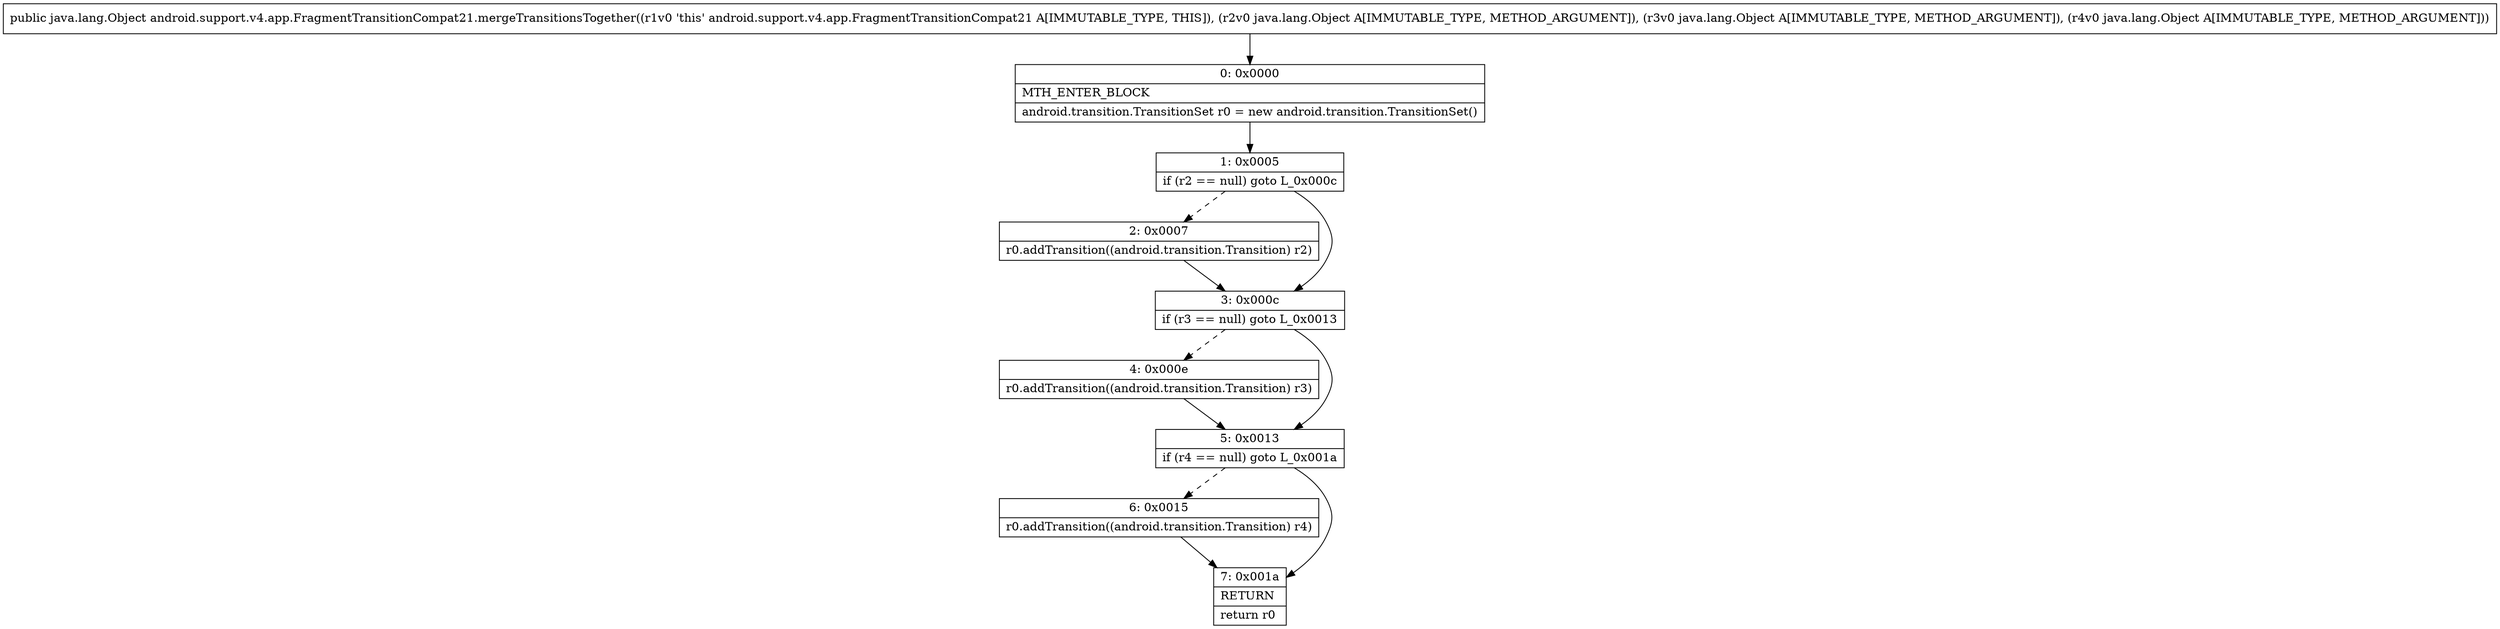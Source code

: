 digraph "CFG forandroid.support.v4.app.FragmentTransitionCompat21.mergeTransitionsTogether(Ljava\/lang\/Object;Ljava\/lang\/Object;Ljava\/lang\/Object;)Ljava\/lang\/Object;" {
Node_0 [shape=record,label="{0\:\ 0x0000|MTH_ENTER_BLOCK\l|android.transition.TransitionSet r0 = new android.transition.TransitionSet()\l}"];
Node_1 [shape=record,label="{1\:\ 0x0005|if (r2 == null) goto L_0x000c\l}"];
Node_2 [shape=record,label="{2\:\ 0x0007|r0.addTransition((android.transition.Transition) r2)\l}"];
Node_3 [shape=record,label="{3\:\ 0x000c|if (r3 == null) goto L_0x0013\l}"];
Node_4 [shape=record,label="{4\:\ 0x000e|r0.addTransition((android.transition.Transition) r3)\l}"];
Node_5 [shape=record,label="{5\:\ 0x0013|if (r4 == null) goto L_0x001a\l}"];
Node_6 [shape=record,label="{6\:\ 0x0015|r0.addTransition((android.transition.Transition) r4)\l}"];
Node_7 [shape=record,label="{7\:\ 0x001a|RETURN\l|return r0\l}"];
MethodNode[shape=record,label="{public java.lang.Object android.support.v4.app.FragmentTransitionCompat21.mergeTransitionsTogether((r1v0 'this' android.support.v4.app.FragmentTransitionCompat21 A[IMMUTABLE_TYPE, THIS]), (r2v0 java.lang.Object A[IMMUTABLE_TYPE, METHOD_ARGUMENT]), (r3v0 java.lang.Object A[IMMUTABLE_TYPE, METHOD_ARGUMENT]), (r4v0 java.lang.Object A[IMMUTABLE_TYPE, METHOD_ARGUMENT])) }"];
MethodNode -> Node_0;
Node_0 -> Node_1;
Node_1 -> Node_2[style=dashed];
Node_1 -> Node_3;
Node_2 -> Node_3;
Node_3 -> Node_4[style=dashed];
Node_3 -> Node_5;
Node_4 -> Node_5;
Node_5 -> Node_6[style=dashed];
Node_5 -> Node_7;
Node_6 -> Node_7;
}

